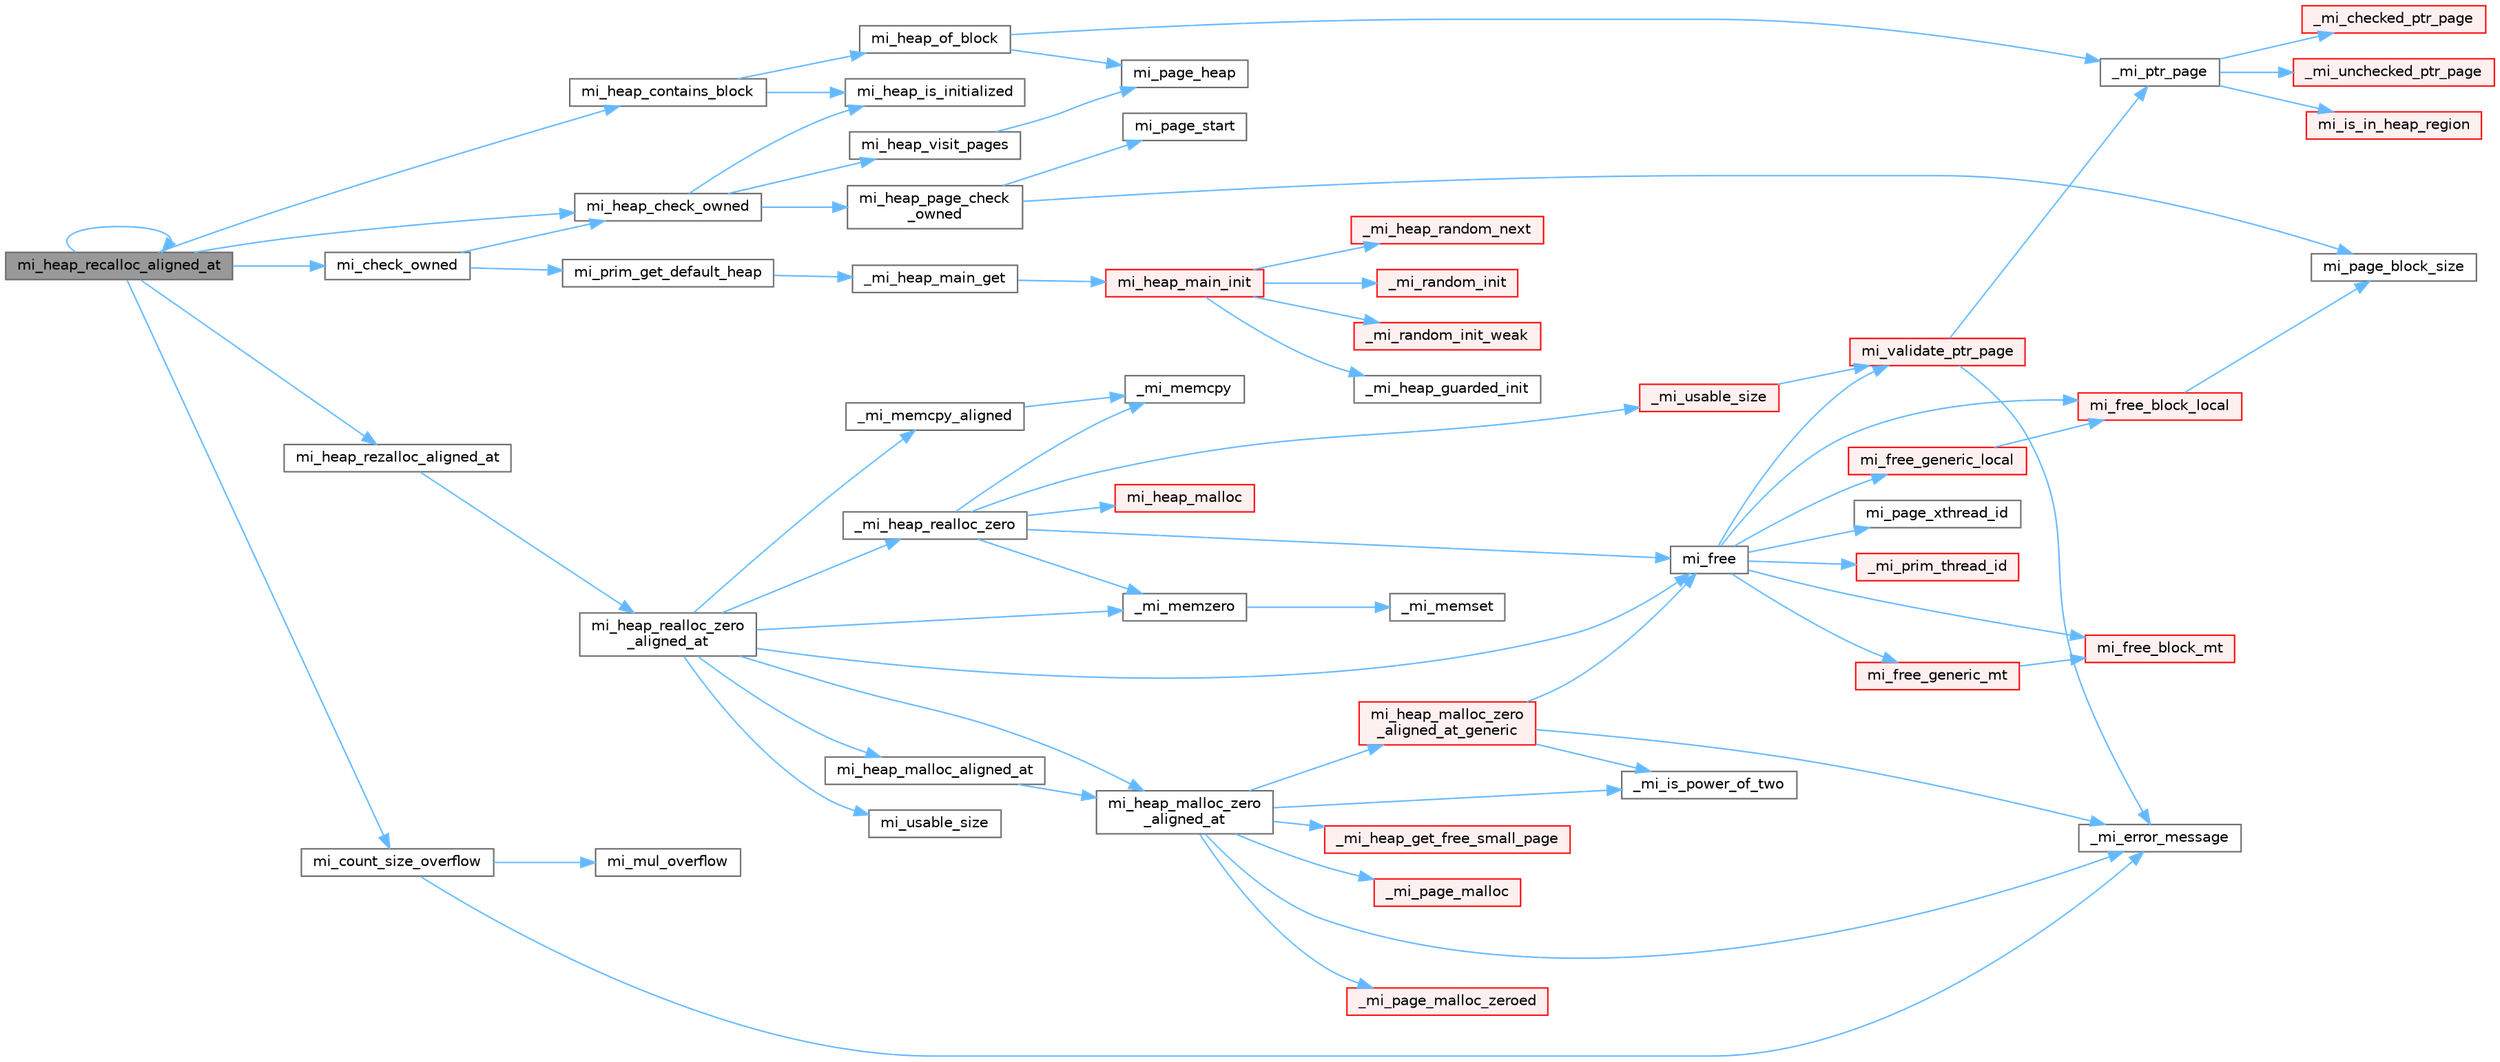 digraph "mi_heap_recalloc_aligned_at"
{
 // LATEX_PDF_SIZE
  bgcolor="transparent";
  edge [fontname=Helvetica,fontsize=10,labelfontname=Helvetica,labelfontsize=10];
  node [fontname=Helvetica,fontsize=10,shape=box,height=0.2,width=0.4];
  rankdir="LR";
  Node1 [id="Node000001",label="mi_heap_recalloc_aligned_at",height=0.2,width=0.4,color="gray40", fillcolor="grey60", style="filled", fontcolor="black",tooltip=" "];
  Node1 -> Node2 [id="edge1_Node000001_Node000002",color="steelblue1",style="solid",tooltip=" "];
  Node2 [id="Node000002",label="mi_check_owned",height=0.2,width=0.4,color="grey40", fillcolor="white", style="filled",URL="$group__analysis.html#ga628c237489c2679af84a4d0d143b3dd5",tooltip=" "];
  Node2 -> Node3 [id="edge2_Node000002_Node000003",color="steelblue1",style="solid",tooltip=" "];
  Node3 [id="Node000003",label="mi_heap_check_owned",height=0.2,width=0.4,color="grey40", fillcolor="white", style="filled",URL="$group__analysis.html#ga0d67c1789faaa15ff366c024fcaf6377",tooltip=" "];
  Node3 -> Node4 [id="edge3_Node000003_Node000004",color="steelblue1",style="solid",tooltip=" "];
  Node4 [id="Node000004",label="mi_heap_is_initialized",height=0.2,width=0.4,color="grey40", fillcolor="white", style="filled",URL="$_e_a_s_t_l_2packages_2mimalloc_2include_2mimalloc_2internal_8h.html#a320c7d8a15c57974d3b105558a2a55e6",tooltip=" "];
  Node3 -> Node5 [id="edge4_Node000003_Node000005",color="steelblue1",style="solid",tooltip=" "];
  Node5 [id="Node000005",label="mi_heap_page_check\l_owned",height=0.2,width=0.4,color="grey40", fillcolor="white", style="filled",URL="$heap_8c.html#a67386fbab718c78fccb75da97f11b983",tooltip=" "];
  Node5 -> Node6 [id="edge5_Node000005_Node000006",color="steelblue1",style="solid",tooltip=" "];
  Node6 [id="Node000006",label="mi_page_block_size",height=0.2,width=0.4,color="grey40", fillcolor="white", style="filled",URL="$_e_a_s_t_l_2packages_2mimalloc_2include_2mimalloc_2internal_8h.html#a6134893990c1f09da2b40092ceecc780",tooltip=" "];
  Node5 -> Node7 [id="edge6_Node000005_Node000007",color="steelblue1",style="solid",tooltip=" "];
  Node7 [id="Node000007",label="mi_page_start",height=0.2,width=0.4,color="grey40", fillcolor="white", style="filled",URL="$_e_a_s_t_l_2packages_2mimalloc_2include_2mimalloc_2internal_8h.html#a95e8b035747d340ad060f5cf0811b7e9",tooltip=" "];
  Node3 -> Node8 [id="edge7_Node000003_Node000008",color="steelblue1",style="solid",tooltip=" "];
  Node8 [id="Node000008",label="mi_heap_visit_pages",height=0.2,width=0.4,color="grey40", fillcolor="white", style="filled",URL="$heap_8c.html#aaf0ac2b53e4e2e6abcbbcd10faf21b11",tooltip=" "];
  Node8 -> Node9 [id="edge8_Node000008_Node000009",color="steelblue1",style="solid",tooltip=" "];
  Node9 [id="Node000009",label="mi_page_heap",height=0.2,width=0.4,color="grey40", fillcolor="white", style="filled",URL="$_e_a_s_t_l_2packages_2mimalloc_2include_2mimalloc_2internal_8h.html#a35ba87308ac94f73791017e50d3ab4c7",tooltip=" "];
  Node2 -> Node10 [id="edge9_Node000002_Node000010",color="steelblue1",style="solid",tooltip=" "];
  Node10 [id="Node000010",label="mi_prim_get_default_heap",height=0.2,width=0.4,color="grey40", fillcolor="white", style="filled",URL="$prim_8h.html#a986e62564728229db3ccecbd6e97fd98",tooltip=" "];
  Node10 -> Node11 [id="edge10_Node000010_Node000011",color="steelblue1",style="solid",tooltip=" "];
  Node11 [id="Node000011",label="_mi_heap_main_get",height=0.2,width=0.4,color="grey40", fillcolor="white", style="filled",URL="$_e_a_s_t_l_2packages_2mimalloc_2src_2init_8c.html#a1feeb4148fb048caf23361152895a55c",tooltip=" "];
  Node11 -> Node12 [id="edge11_Node000011_Node000012",color="steelblue1",style="solid",tooltip=" "];
  Node12 [id="Node000012",label="mi_heap_main_init",height=0.2,width=0.4,color="red", fillcolor="#FFF0F0", style="filled",URL="$_e_a_s_t_l_2packages_2mimalloc_2src_2init_8c.html#a5d8b12ae7942ecf3eb4e8ffd313a263a",tooltip=" "];
  Node12 -> Node13 [id="edge12_Node000012_Node000013",color="steelblue1",style="solid",tooltip=" "];
  Node13 [id="Node000013",label="_mi_heap_guarded_init",height=0.2,width=0.4,color="grey40", fillcolor="white", style="filled",URL="$_e_a_s_t_l_2packages_2mimalloc_2src_2init_8c.html#a70e3672a1e08dcb5e7e311d403693394",tooltip=" "];
  Node12 -> Node14 [id="edge13_Node000012_Node000014",color="steelblue1",style="solid",tooltip=" "];
  Node14 [id="Node000014",label="_mi_heap_random_next",height=0.2,width=0.4,color="red", fillcolor="#FFF0F0", style="filled",URL="$heap_8c.html#a68ddb5f2c595ea9d4e8d450342b4713c",tooltip=" "];
  Node12 -> Node20 [id="edge14_Node000012_Node000020",color="steelblue1",style="solid",tooltip=" "];
  Node20 [id="Node000020",label="_mi_random_init",height=0.2,width=0.4,color="red", fillcolor="#FFF0F0", style="filled",URL="$random_8c.html#aca9dc8a900f1b727e326063778b2eee1",tooltip=" "];
  Node12 -> Node68 [id="edge15_Node000012_Node000068",color="steelblue1",style="solid",tooltip=" "];
  Node68 [id="Node000068",label="_mi_random_init_weak",height=0.2,width=0.4,color="red", fillcolor="#FFF0F0", style="filled",URL="$random_8c.html#a6bfdbdbf180aa56ff5697e0f2e3ca49a",tooltip=" "];
  Node1 -> Node74 [id="edge16_Node000001_Node000074",color="steelblue1",style="solid",tooltip=" "];
  Node74 [id="Node000074",label="mi_count_size_overflow",height=0.2,width=0.4,color="grey40", fillcolor="white", style="filled",URL="$_e_a_s_t_l_2packages_2mimalloc_2include_2mimalloc_2internal_8h.html#ad0741c6523fbf2e3870fd3477bf6fe91",tooltip=" "];
  Node74 -> Node75 [id="edge17_Node000074_Node000075",color="steelblue1",style="solid",tooltip=" "];
  Node75 [id="Node000075",label="_mi_error_message",height=0.2,width=0.4,color="grey40", fillcolor="white", style="filled",URL="$options_8c.html#a2bebc073bcaac71658e57bb260c2e426",tooltip=" "];
  Node74 -> Node41 [id="edge18_Node000074_Node000041",color="steelblue1",style="solid",tooltip=" "];
  Node41 [id="Node000041",label="mi_mul_overflow",height=0.2,width=0.4,color="grey40", fillcolor="white", style="filled",URL="$_e_a_s_t_l_2packages_2mimalloc_2include_2mimalloc_2internal_8h.html#abf06027911fbdc300901fb961a45e4d0",tooltip=" "];
  Node1 -> Node3 [id="edge19_Node000001_Node000003",color="steelblue1",style="solid",tooltip=" "];
  Node1 -> Node76 [id="edge20_Node000001_Node000076",color="steelblue1",style="solid",tooltip=" "];
  Node76 [id="Node000076",label="mi_heap_contains_block",height=0.2,width=0.4,color="grey40", fillcolor="white", style="filled",URL="$group__analysis.html#gaa862aa8ed8d57d84cae41fc1022d71af",tooltip=" "];
  Node76 -> Node4 [id="edge21_Node000076_Node000004",color="steelblue1",style="solid",tooltip=" "];
  Node76 -> Node77 [id="edge22_Node000076_Node000077",color="steelblue1",style="solid",tooltip=" "];
  Node77 [id="Node000077",label="mi_heap_of_block",height=0.2,width=0.4,color="grey40", fillcolor="white", style="filled",URL="$heap_8c.html#ad460ca1369ec8efad4820621f6aa0e12",tooltip=" "];
  Node77 -> Node78 [id="edge23_Node000077_Node000078",color="steelblue1",style="solid",tooltip=" "];
  Node78 [id="Node000078",label="_mi_ptr_page",height=0.2,width=0.4,color="grey40", fillcolor="white", style="filled",URL="$_e_a_s_t_l_2packages_2mimalloc_2include_2mimalloc_2internal_8h.html#acd84a462a2045538d19ecc56e6cc29f6",tooltip=" "];
  Node78 -> Node79 [id="edge24_Node000078_Node000079",color="steelblue1",style="solid",tooltip=" "];
  Node79 [id="Node000079",label="_mi_checked_ptr_page",height=0.2,width=0.4,color="red", fillcolor="#FFF0F0", style="filled",URL="$_e_a_s_t_l_2packages_2mimalloc_2include_2mimalloc_2internal_8h.html#aae1cb48b790d504329cb8031a6a716ef",tooltip=" "];
  Node78 -> Node81 [id="edge25_Node000078_Node000081",color="steelblue1",style="solid",tooltip=" "];
  Node81 [id="Node000081",label="_mi_unchecked_ptr_page",height=0.2,width=0.4,color="red", fillcolor="#FFF0F0", style="filled",URL="$_e_a_s_t_l_2packages_2mimalloc_2include_2mimalloc_2internal_8h.html#af17a42b9aa712fc80ff8d725eb2300ec",tooltip=" "];
  Node78 -> Node82 [id="edge26_Node000078_Node000082",color="steelblue1",style="solid",tooltip=" "];
  Node82 [id="Node000082",label="mi_is_in_heap_region",height=0.2,width=0.4,color="red", fillcolor="#FFF0F0", style="filled",URL="$group__extended.html#ga5f071b10d4df1c3658e04e7fd67a94e6",tooltip=" "];
  Node77 -> Node9 [id="edge27_Node000077_Node000009",color="steelblue1",style="solid",tooltip=" "];
  Node1 -> Node1 [id="edge28_Node000001_Node000001",color="steelblue1",style="solid",tooltip=" "];
  Node1 -> Node85 [id="edge29_Node000001_Node000085",color="steelblue1",style="solid",tooltip=" "];
  Node85 [id="Node000085",label="mi_heap_rezalloc_aligned_at",height=0.2,width=0.4,color="grey40", fillcolor="white", style="filled",URL="$group__zeroinit.html#ga2bafa79c3f98ea74882349d44cffa5d9",tooltip=" "];
  Node85 -> Node86 [id="edge30_Node000085_Node000086",color="steelblue1",style="solid",tooltip=" "];
  Node86 [id="Node000086",label="mi_heap_realloc_zero\l_aligned_at",height=0.2,width=0.4,color="grey40", fillcolor="white", style="filled",URL="$alloc-aligned_8c.html#a1c31e7f7df144e6496e627272467f8cf",tooltip=" "];
  Node86 -> Node87 [id="edge31_Node000086_Node000087",color="steelblue1",style="solid",tooltip=" "];
  Node87 [id="Node000087",label="_mi_heap_realloc_zero",height=0.2,width=0.4,color="grey40", fillcolor="white", style="filled",URL="$alloc_8c.html#aa0a502a8b4b3af96fbc3bc6a0cf2e092",tooltip=" "];
  Node87 -> Node88 [id="edge32_Node000087_Node000088",color="steelblue1",style="solid",tooltip=" "];
  Node88 [id="Node000088",label="_mi_memcpy",height=0.2,width=0.4,color="grey40", fillcolor="white", style="filled",URL="$_e_a_s_t_l_2packages_2mimalloc_2include_2mimalloc_2internal_8h.html#aced8405f24c39af46117066bb1633924",tooltip=" "];
  Node87 -> Node63 [id="edge33_Node000087_Node000063",color="steelblue1",style="solid",tooltip=" "];
  Node63 [id="Node000063",label="_mi_memzero",height=0.2,width=0.4,color="grey40", fillcolor="white", style="filled",URL="$_e_a_s_t_l_2packages_2mimalloc_2include_2mimalloc_2internal_8h.html#a621a19b2339e1a1d23f8bc1a96eb3b54",tooltip=" "];
  Node63 -> Node64 [id="edge34_Node000063_Node000064",color="steelblue1",style="solid",tooltip=" "];
  Node64 [id="Node000064",label="_mi_memset",height=0.2,width=0.4,color="grey40", fillcolor="white", style="filled",URL="$_e_a_s_t_l_2packages_2mimalloc_2include_2mimalloc_2internal_8h.html#ae042f084f894809035813d45e3c43561",tooltip=" "];
  Node87 -> Node89 [id="edge35_Node000087_Node000089",color="steelblue1",style="solid",tooltip=" "];
  Node89 [id="Node000089",label="_mi_usable_size",height=0.2,width=0.4,color="red", fillcolor="#FFF0F0", style="filled",URL="$free_8c.html#ad2304b1ed3a49b8c20e550c060d5627d",tooltip=" "];
  Node89 -> Node98 [id="edge36_Node000089_Node000098",color="steelblue1",style="solid",tooltip=" "];
  Node98 [id="Node000098",label="mi_validate_ptr_page",height=0.2,width=0.4,color="red", fillcolor="#FFF0F0", style="filled",URL="$free_8c.html#a3c325fa47ff6342dca1b913607844b93",tooltip=" "];
  Node98 -> Node75 [id="edge37_Node000098_Node000075",color="steelblue1",style="solid",tooltip=" "];
  Node98 -> Node78 [id="edge38_Node000098_Node000078",color="steelblue1",style="solid",tooltip=" "];
  Node87 -> Node99 [id="edge39_Node000087_Node000099",color="steelblue1",style="solid",tooltip=" "];
  Node99 [id="Node000099",label="mi_free",height=0.2,width=0.4,color="grey40", fillcolor="white", style="filled",URL="$group__malloc.html#gaf2c7b89c327d1f60f59e68b9ea644d95",tooltip=" "];
  Node99 -> Node48 [id="edge40_Node000099_Node000048",color="steelblue1",style="solid",tooltip=" "];
  Node48 [id="Node000048",label="_mi_prim_thread_id",height=0.2,width=0.4,color="red", fillcolor="#FFF0F0", style="filled",URL="$prim_8h.html#a3875c92cbb791d0a7c69bc1fd2df6804",tooltip=" "];
  Node99 -> Node100 [id="edge41_Node000099_Node000100",color="steelblue1",style="solid",tooltip=" "];
  Node100 [id="Node000100",label="mi_free_block_local",height=0.2,width=0.4,color="red", fillcolor="#FFF0F0", style="filled",URL="$free_8c.html#a4ea336aeb08fb4786186f6087a751d3c",tooltip=" "];
  Node100 -> Node6 [id="edge42_Node000100_Node000006",color="steelblue1",style="solid",tooltip=" "];
  Node99 -> Node297 [id="edge43_Node000099_Node000297",color="steelblue1",style="solid",tooltip=" "];
  Node297 [id="Node000297",label="mi_free_block_mt",height=0.2,width=0.4,color="red", fillcolor="#FFF0F0", style="filled",URL="$free_8c.html#af5ffcf95b8bfc34e499ae3b203e72475",tooltip=" "];
  Node99 -> Node336 [id="edge44_Node000099_Node000336",color="steelblue1",style="solid",tooltip=" "];
  Node336 [id="Node000336",label="mi_free_generic_local",height=0.2,width=0.4,color="red", fillcolor="#FFF0F0", style="filled",URL="$free_8c.html#a2e61936ec89160d051a72f0d1f95424f",tooltip=" "];
  Node336 -> Node100 [id="edge45_Node000336_Node000100",color="steelblue1",style="solid",tooltip=" "];
  Node99 -> Node338 [id="edge46_Node000099_Node000338",color="steelblue1",style="solid",tooltip=" "];
  Node338 [id="Node000338",label="mi_free_generic_mt",height=0.2,width=0.4,color="red", fillcolor="#FFF0F0", style="filled",URL="$free_8c.html#acc3316883c1cf74f78cb41e5d1b46ced",tooltip=" "];
  Node338 -> Node297 [id="edge47_Node000338_Node000297",color="steelblue1",style="solid",tooltip=" "];
  Node99 -> Node92 [id="edge48_Node000099_Node000092",color="steelblue1",style="solid",tooltip=" "];
  Node92 [id="Node000092",label="mi_page_xthread_id",height=0.2,width=0.4,color="grey40", fillcolor="white", style="filled",URL="$_e_a_s_t_l_2packages_2mimalloc_2include_2mimalloc_2internal_8h.html#af15a53be4fb9aa00af3c25632b1b1dac",tooltip=" "];
  Node99 -> Node98 [id="edge49_Node000099_Node000098",color="steelblue1",style="solid",tooltip=" "];
  Node87 -> Node339 [id="edge50_Node000087_Node000339",color="steelblue1",style="solid",tooltip=" "];
  Node339 [id="Node000339",label="mi_heap_malloc",height=0.2,width=0.4,color="red", fillcolor="#FFF0F0", style="filled",URL="$group__heap.html#gab374e206c7034e0d899fb934e4f4a863",tooltip=" "];
  Node86 -> Node450 [id="edge51_Node000086_Node000450",color="steelblue1",style="solid",tooltip=" "];
  Node450 [id="Node000450",label="_mi_memcpy_aligned",height=0.2,width=0.4,color="grey40", fillcolor="white", style="filled",URL="$_e_a_s_t_l_2packages_2mimalloc_2include_2mimalloc_2internal_8h.html#a4dbcd4c6bee50fa4a3fb4b5e2a8d1438",tooltip=" "];
  Node450 -> Node88 [id="edge52_Node000450_Node000088",color="steelblue1",style="solid",tooltip=" "];
  Node86 -> Node63 [id="edge53_Node000086_Node000063",color="steelblue1",style="solid",tooltip=" "];
  Node86 -> Node99 [id="edge54_Node000086_Node000099",color="steelblue1",style="solid",tooltip=" "];
  Node86 -> Node491 [id="edge55_Node000086_Node000491",color="steelblue1",style="solid",tooltip=" "];
  Node491 [id="Node000491",label="mi_heap_malloc_aligned_at",height=0.2,width=0.4,color="grey40", fillcolor="white", style="filled",URL="$group__heap.html#gae7ffc045c3996497a7f3a5f6fe7b8aaa",tooltip=" "];
  Node491 -> Node492 [id="edge56_Node000491_Node000492",color="steelblue1",style="solid",tooltip=" "];
  Node492 [id="Node000492",label="mi_heap_malloc_zero\l_aligned_at",height=0.2,width=0.4,color="grey40", fillcolor="white", style="filled",URL="$alloc-aligned_8c.html#a5a91c01df4ee03f2157157434e535648",tooltip=" "];
  Node492 -> Node75 [id="edge57_Node000492_Node000075",color="steelblue1",style="solid",tooltip=" "];
  Node492 -> Node489 [id="edge58_Node000492_Node000489",color="steelblue1",style="solid",tooltip=" "];
  Node489 [id="Node000489",label="_mi_heap_get_free_small_page",height=0.2,width=0.4,color="red", fillcolor="#FFF0F0", style="filled",URL="$_e_a_s_t_l_2packages_2mimalloc_2include_2mimalloc_2internal_8h.html#a5ab9d8fb17d6213eb9789008e8d69ac1",tooltip=" "];
  Node492 -> Node242 [id="edge59_Node000492_Node000242",color="steelblue1",style="solid",tooltip=" "];
  Node242 [id="Node000242",label="_mi_is_power_of_two",height=0.2,width=0.4,color="grey40", fillcolor="white", style="filled",URL="$_e_a_s_t_l_2packages_2mimalloc_2include_2mimalloc_2internal_8h.html#ac46068515202fb9642f6b2610836bd82",tooltip=" "];
  Node492 -> Node344 [id="edge60_Node000492_Node000344",color="steelblue1",style="solid",tooltip=" "];
  Node344 [id="Node000344",label="_mi_page_malloc",height=0.2,width=0.4,color="red", fillcolor="#FFF0F0", style="filled",URL="$alloc_8c.html#a97c32575c2b27f4dc75af2429c45819d",tooltip=" "];
  Node492 -> Node493 [id="edge61_Node000492_Node000493",color="steelblue1",style="solid",tooltip=" "];
  Node493 [id="Node000493",label="_mi_page_malloc_zeroed",height=0.2,width=0.4,color="red", fillcolor="#FFF0F0", style="filled",URL="$alloc_8c.html#adfd7ea63bc22fb012fb1b5ddcb0253d9",tooltip=" "];
  Node492 -> Node494 [id="edge62_Node000492_Node000494",color="steelblue1",style="solid",tooltip=" "];
  Node494 [id="Node000494",label="mi_heap_malloc_zero\l_aligned_at_generic",height=0.2,width=0.4,color="red", fillcolor="#FFF0F0", style="filled",URL="$alloc-aligned_8c.html#af2d93c20264f100910f38ae10bd6e9d8",tooltip=" "];
  Node494 -> Node75 [id="edge63_Node000494_Node000075",color="steelblue1",style="solid",tooltip=" "];
  Node494 -> Node242 [id="edge64_Node000494_Node000242",color="steelblue1",style="solid",tooltip=" "];
  Node494 -> Node99 [id="edge65_Node000494_Node000099",color="steelblue1",style="solid",tooltip=" "];
  Node86 -> Node492 [id="edge66_Node000086_Node000492",color="steelblue1",style="solid",tooltip=" "];
  Node86 -> Node490 [id="edge67_Node000086_Node000490",color="steelblue1",style="solid",tooltip=" "];
  Node490 [id="Node000490",label="mi_usable_size",height=0.2,width=0.4,color="grey40", fillcolor="white", style="filled",URL="$group__extended.html#ga089c859d9eddc5f9b4bd946cd53cebee",tooltip=" "];
}
